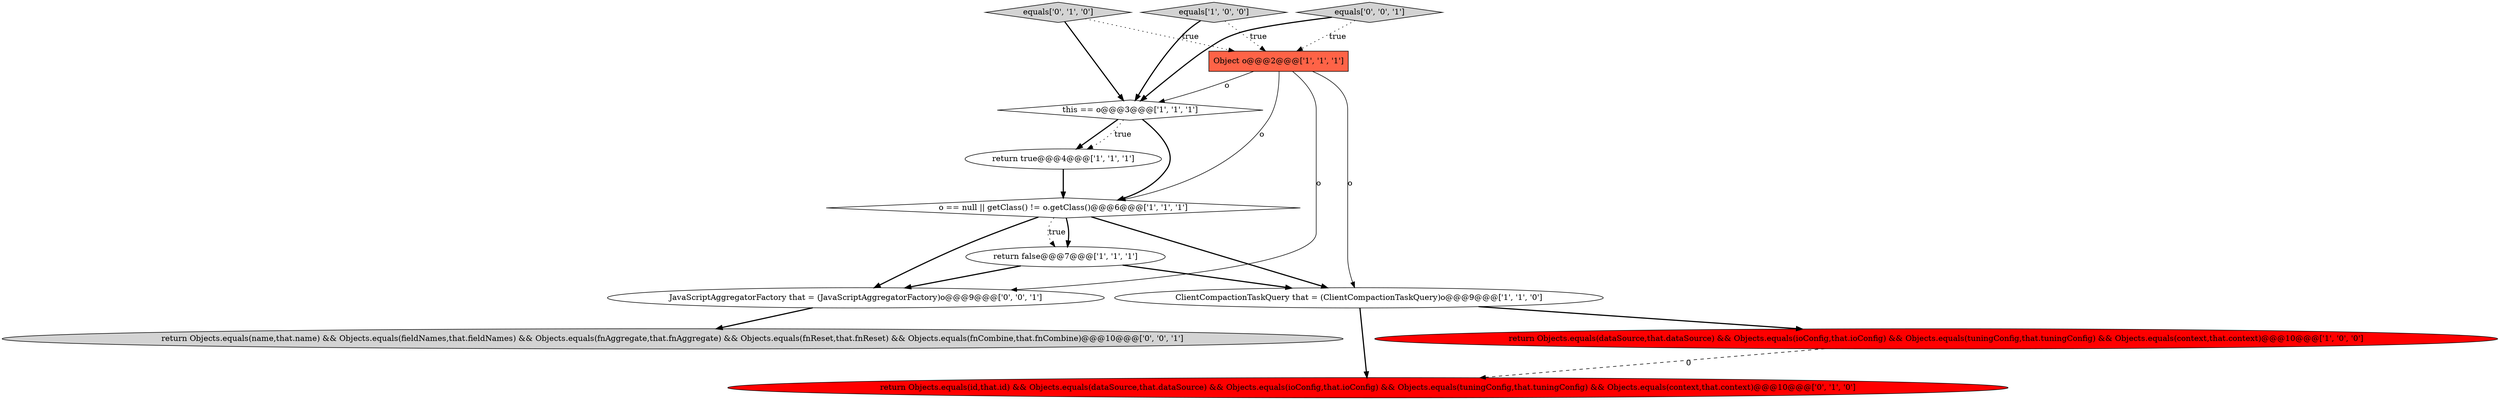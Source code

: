 digraph {
5 [style = filled, label = "Object o@@@2@@@['1', '1', '1']", fillcolor = tomato, shape = box image = "AAA0AAABBB1BBB"];
3 [style = filled, label = "return false@@@7@@@['1', '1', '1']", fillcolor = white, shape = ellipse image = "AAA0AAABBB1BBB"];
6 [style = filled, label = "this == o@@@3@@@['1', '1', '1']", fillcolor = white, shape = diamond image = "AAA0AAABBB1BBB"];
9 [style = filled, label = "return Objects.equals(id,that.id) && Objects.equals(dataSource,that.dataSource) && Objects.equals(ioConfig,that.ioConfig) && Objects.equals(tuningConfig,that.tuningConfig) && Objects.equals(context,that.context)@@@10@@@['0', '1', '0']", fillcolor = red, shape = ellipse image = "AAA1AAABBB2BBB"];
2 [style = filled, label = "return true@@@4@@@['1', '1', '1']", fillcolor = white, shape = ellipse image = "AAA0AAABBB1BBB"];
0 [style = filled, label = "return Objects.equals(dataSource,that.dataSource) && Objects.equals(ioConfig,that.ioConfig) && Objects.equals(tuningConfig,that.tuningConfig) && Objects.equals(context,that.context)@@@10@@@['1', '0', '0']", fillcolor = red, shape = ellipse image = "AAA1AAABBB1BBB"];
8 [style = filled, label = "equals['0', '1', '0']", fillcolor = lightgray, shape = diamond image = "AAA0AAABBB2BBB"];
11 [style = filled, label = "equals['0', '0', '1']", fillcolor = lightgray, shape = diamond image = "AAA0AAABBB3BBB"];
10 [style = filled, label = "return Objects.equals(name,that.name) && Objects.equals(fieldNames,that.fieldNames) && Objects.equals(fnAggregate,that.fnAggregate) && Objects.equals(fnReset,that.fnReset) && Objects.equals(fnCombine,that.fnCombine)@@@10@@@['0', '0', '1']", fillcolor = lightgray, shape = ellipse image = "AAA0AAABBB3BBB"];
12 [style = filled, label = "JavaScriptAggregatorFactory that = (JavaScriptAggregatorFactory)o@@@9@@@['0', '0', '1']", fillcolor = white, shape = ellipse image = "AAA0AAABBB3BBB"];
7 [style = filled, label = "equals['1', '0', '0']", fillcolor = lightgray, shape = diamond image = "AAA0AAABBB1BBB"];
1 [style = filled, label = "o == null || getClass() != o.getClass()@@@6@@@['1', '1', '1']", fillcolor = white, shape = diamond image = "AAA0AAABBB1BBB"];
4 [style = filled, label = "ClientCompactionTaskQuery that = (ClientCompactionTaskQuery)o@@@9@@@['1', '1', '0']", fillcolor = white, shape = ellipse image = "AAA0AAABBB1BBB"];
4->9 [style = bold, label=""];
1->4 [style = bold, label=""];
2->1 [style = bold, label=""];
11->6 [style = bold, label=""];
1->3 [style = bold, label=""];
11->5 [style = dotted, label="true"];
8->6 [style = bold, label=""];
3->12 [style = bold, label=""];
3->4 [style = bold, label=""];
5->12 [style = solid, label="o"];
4->0 [style = bold, label=""];
7->5 [style = dotted, label="true"];
6->2 [style = bold, label=""];
5->6 [style = solid, label="o"];
1->3 [style = dotted, label="true"];
6->1 [style = bold, label=""];
12->10 [style = bold, label=""];
6->2 [style = dotted, label="true"];
8->5 [style = dotted, label="true"];
5->1 [style = solid, label="o"];
7->6 [style = bold, label=""];
1->12 [style = bold, label=""];
0->9 [style = dashed, label="0"];
5->4 [style = solid, label="o"];
}
